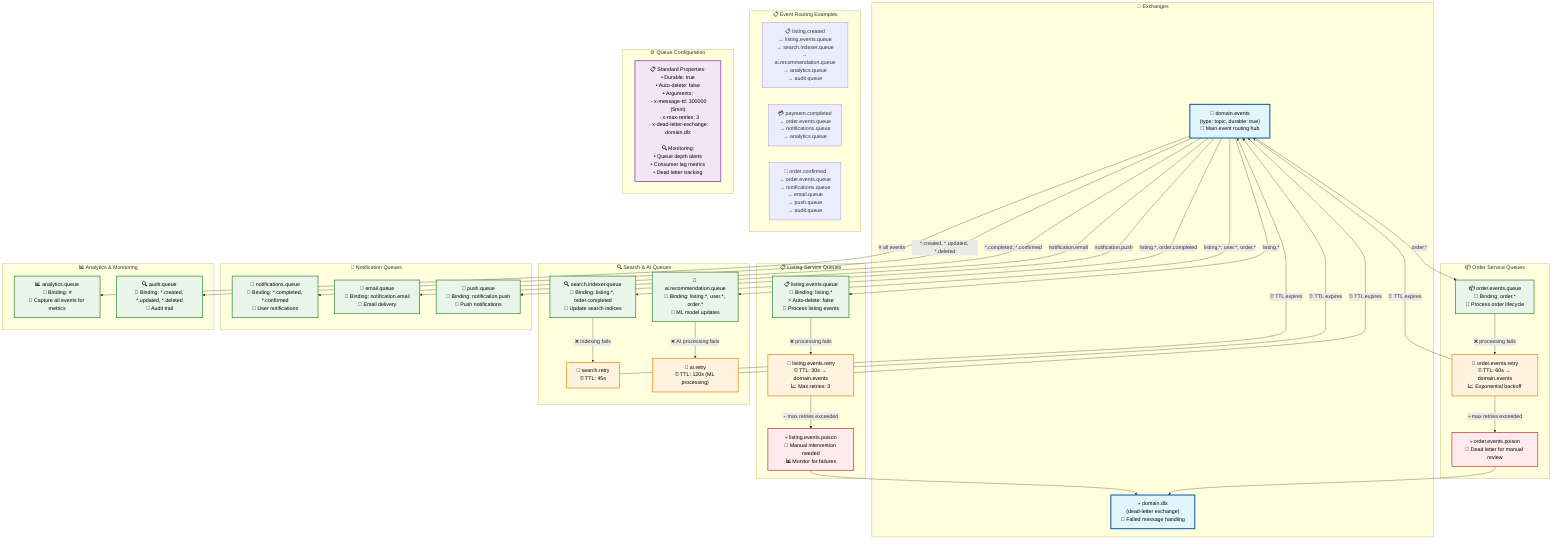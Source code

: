 %% RabbitMQ topology (topic exchange + queues + DLQ)
graph TB
    subgraph Exchanges["📨 Exchanges"]
        EX["🔄 domain.events<br/>(type: topic, durable: true)<br/>🎯 Main event routing hub"]
        DLX["💀 domain.dlx<br/>(dead-letter exchange)<br/>🚨 Failed message handling"]
    end

    subgraph ListingQueues["📋 Listing Service Queues"]
        Q1["📋 listing.events.queue<br/>🔗 Binding: listing.*<br/>⚡ Auto-delete: false<br/>🎯 Process listing events"]
        Q1R["🔄 listing.events.retry<br/>⏰ TTL: 30s → domain.events<br/>📈 Max retries: 3"]
        Q1P["💀 listing.events.poison<br/>🚨 Manual intervention needed<br/>📊 Monitor for failures"]
    end

    subgraph OrderQueues["📦 Order Service Queues"]
        Q2["📦 order.events.queue<br/>🔗 Binding: order.*<br/>🎯 Process order lifecycle"]
        Q2R["🔄 order.events.retry<br/>⏰ TTL: 60s → domain.events<br/>📈 Exponential backoff"]
        Q2P["💀 order.events.poison<br/>🚨 Dead letter for manual review"]
    end

    subgraph SearchQueues["🔍 Search & AI Queues"]
        Q3["🔍 search.indexer.queue<br/>🔗 Binding: listing.*, order.completed<br/>🎯 Update search indices"]
        Q4["🤖 ai.recommendation.queue<br/>🔗 Binding: listing.*, user.*, order.*<br/>🎯 ML model updates"]
        Q3R["🔄 search.retry<br/>⏰ TTL: 45s"]
        Q4R["🔄 ai.retry<br/>⏰ TTL: 120s (ML processing)"]
    end

    subgraph NotificationQueues["📢 Notification Queues"]
        Q5["📢 notifications.queue<br/>🔗 Binding: *.completed, *.confirmed<br/>🎯 User notifications"]
        Q6["📧 email.queue<br/>🔗 Binding: notification.email<br/>🎯 Email delivery"]
        Q7["📱 push.queue<br/>🔗 Binding: notification.push<br/>🎯 Push notifications"]
    end

    subgraph Analytics["📊 Analytics & Monitoring"]
        Q8["📊 analytics.queue<br/>🔗 Binding: #<br/>🎯 Capture all events for metrics"]
        Q9["🔍 audit.queue<br/>🔗 Binding: *.created, *.updated, *.deleted<br/>🎯 Audit trail"]
    end

    %% Main event flow
    EX -->|listing.*| Q1
    EX -->|order.*| Q2
    EX -->|listing.*, order.completed| Q3
    EX -->|listing.*, user.*, order.*| Q4
    EX -->|*.completed, *.confirmed| Q5
    EX -->|notification.email| Q6
    EX -->|notification.push| Q7
        EX -->|# all events| Q8
    EX -->|*.created, *.updated, *.deleted| Q9

    %% Retry mechanisms
    Q1 -->|❌ processing fails| Q1R
    Q1R -->|⏰ TTL expires| EX
    Q1R -->|💀 max retries exceeded| Q1P
    
    Q2 -->|❌ processing fails| Q2R
    Q2R -->|⏰ TTL expires| EX
    Q2R -->|💀 max retries exceeded| Q2P
    
    Q3 -->|❌ indexing fails| Q3R
    Q3R -->|⏰ TTL expires| EX
    
    Q4 -->|❌ AI processing fails| Q4R
    Q4R -->|⏰ TTL expires| EX

    %% Dead letter routing
    Q1P --> DLX
    Q2P --> DLX

    %% Event Examples
    subgraph EventExamples["📋 Event Routing Examples"]
        E1["📋 listing.created<br/>→ listing.events.queue<br/>→ search.indexer.queue<br/>→ ai.recommendation.queue<br/>→ analytics.queue<br/>→ audit.queue"]
        E2["💳 payment.completed<br/>→ order.events.queue<br/>→ notifications.queue<br/>→ analytics.queue"]
        E3["🛒 order.confirmed<br/>→ order.events.queue<br/>→ notifications.queue<br/>→ email.queue<br/>→ push.queue<br/>→ audit.queue"]
    end

    %% Queue Properties
    subgraph QueueConfig["⚙️ Queue Configuration"]
        Config["📋 Standard Properties:<br/>• Durable: true<br/>• Auto-delete: false<br/>• Arguments:<br/>  - x-message-ttl: 300000 (5min)<br/>  - x-max-retries: 3<br/>  - x-dead-letter-exchange: domain.dlx<br/><br/>🔍 Monitoring:<br/>• Queue depth alerts<br/>• Consumer lag metrics<br/>• Dead letter tracking"]
    end

    %% Styling
    classDef exchange fill:#e1f5fe,stroke:#01579b,stroke-width:3px,color:#000;
    classDef queue fill:#e8f5e8,stroke:#2e7d32,stroke-width:2px,color:#000;
    classDef retry fill:#fff3e0,stroke:#f57c00,stroke-width:2px,color:#000;
    classDef poison fill:#ffebee,stroke:#c62828,stroke-width:2px,color:#000;
    classDef config fill:#f3e5f5,stroke:#7b1fa2,stroke-width:2px,color:#000;
    
    class EX,DLX exchange;
    class Q1,Q2,Q3,Q4,Q5,Q6,Q7,Q8,Q9 queue;
    class Q1R,Q2R,Q3R,Q4R retry;
    class Q1P,Q2P poison;
    class Config config;